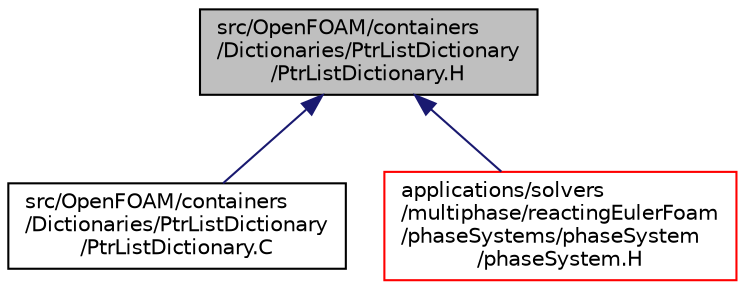 digraph "src/OpenFOAM/containers/Dictionaries/PtrListDictionary/PtrListDictionary.H"
{
  bgcolor="transparent";
  edge [fontname="Helvetica",fontsize="10",labelfontname="Helvetica",labelfontsize="10"];
  node [fontname="Helvetica",fontsize="10",shape=record];
  Node1 [label="src/OpenFOAM/containers\l/Dictionaries/PtrListDictionary\l/PtrListDictionary.H",height=0.2,width=0.4,color="black", fillcolor="grey75", style="filled", fontcolor="black"];
  Node1 -> Node2 [dir="back",color="midnightblue",fontsize="10",style="solid",fontname="Helvetica"];
  Node2 [label="src/OpenFOAM/containers\l/Dictionaries/PtrListDictionary\l/PtrListDictionary.C",height=0.2,width=0.4,color="black",URL="$a07869.html"];
  Node1 -> Node3 [dir="back",color="midnightblue",fontsize="10",style="solid",fontname="Helvetica"];
  Node3 [label="applications/solvers\l/multiphase/reactingEulerFoam\l/phaseSystems/phaseSystem\l/phaseSystem.H",height=0.2,width=0.4,color="red",URL="$a03839.html"];
}
